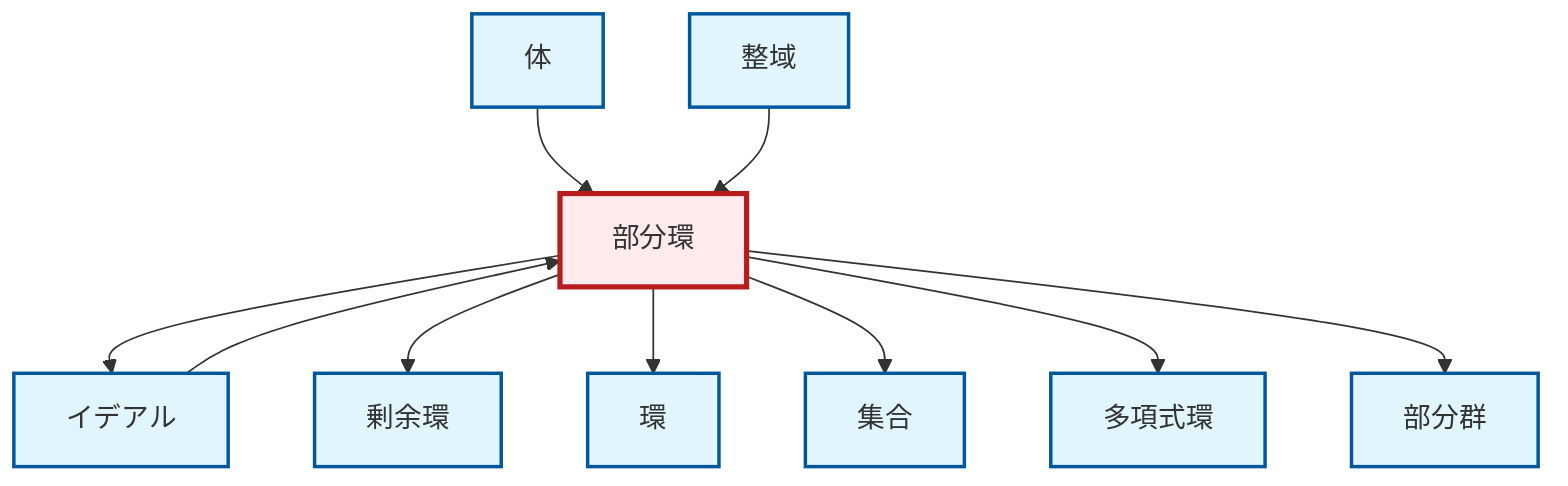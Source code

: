 graph TD
    classDef definition fill:#e1f5fe,stroke:#01579b,stroke-width:2px
    classDef theorem fill:#f3e5f5,stroke:#4a148c,stroke-width:2px
    classDef axiom fill:#fff3e0,stroke:#e65100,stroke-width:2px
    classDef example fill:#e8f5e9,stroke:#1b5e20,stroke-width:2px
    classDef current fill:#ffebee,stroke:#b71c1c,stroke-width:3px
    def-ring["環"]:::definition
    def-polynomial-ring["多項式環"]:::definition
    def-subring["部分環"]:::definition
    def-field["体"]:::definition
    def-subgroup["部分群"]:::definition
    def-integral-domain["整域"]:::definition
    def-ideal["イデアル"]:::definition
    def-set["集合"]:::definition
    def-quotient-ring["剰余環"]:::definition
    def-subring --> def-ideal
    def-subring --> def-quotient-ring
    def-subring --> def-ring
    def-subring --> def-set
    def-subring --> def-polynomial-ring
    def-field --> def-subring
    def-integral-domain --> def-subring
    def-ideal --> def-subring
    def-subring --> def-subgroup
    class def-subring current
